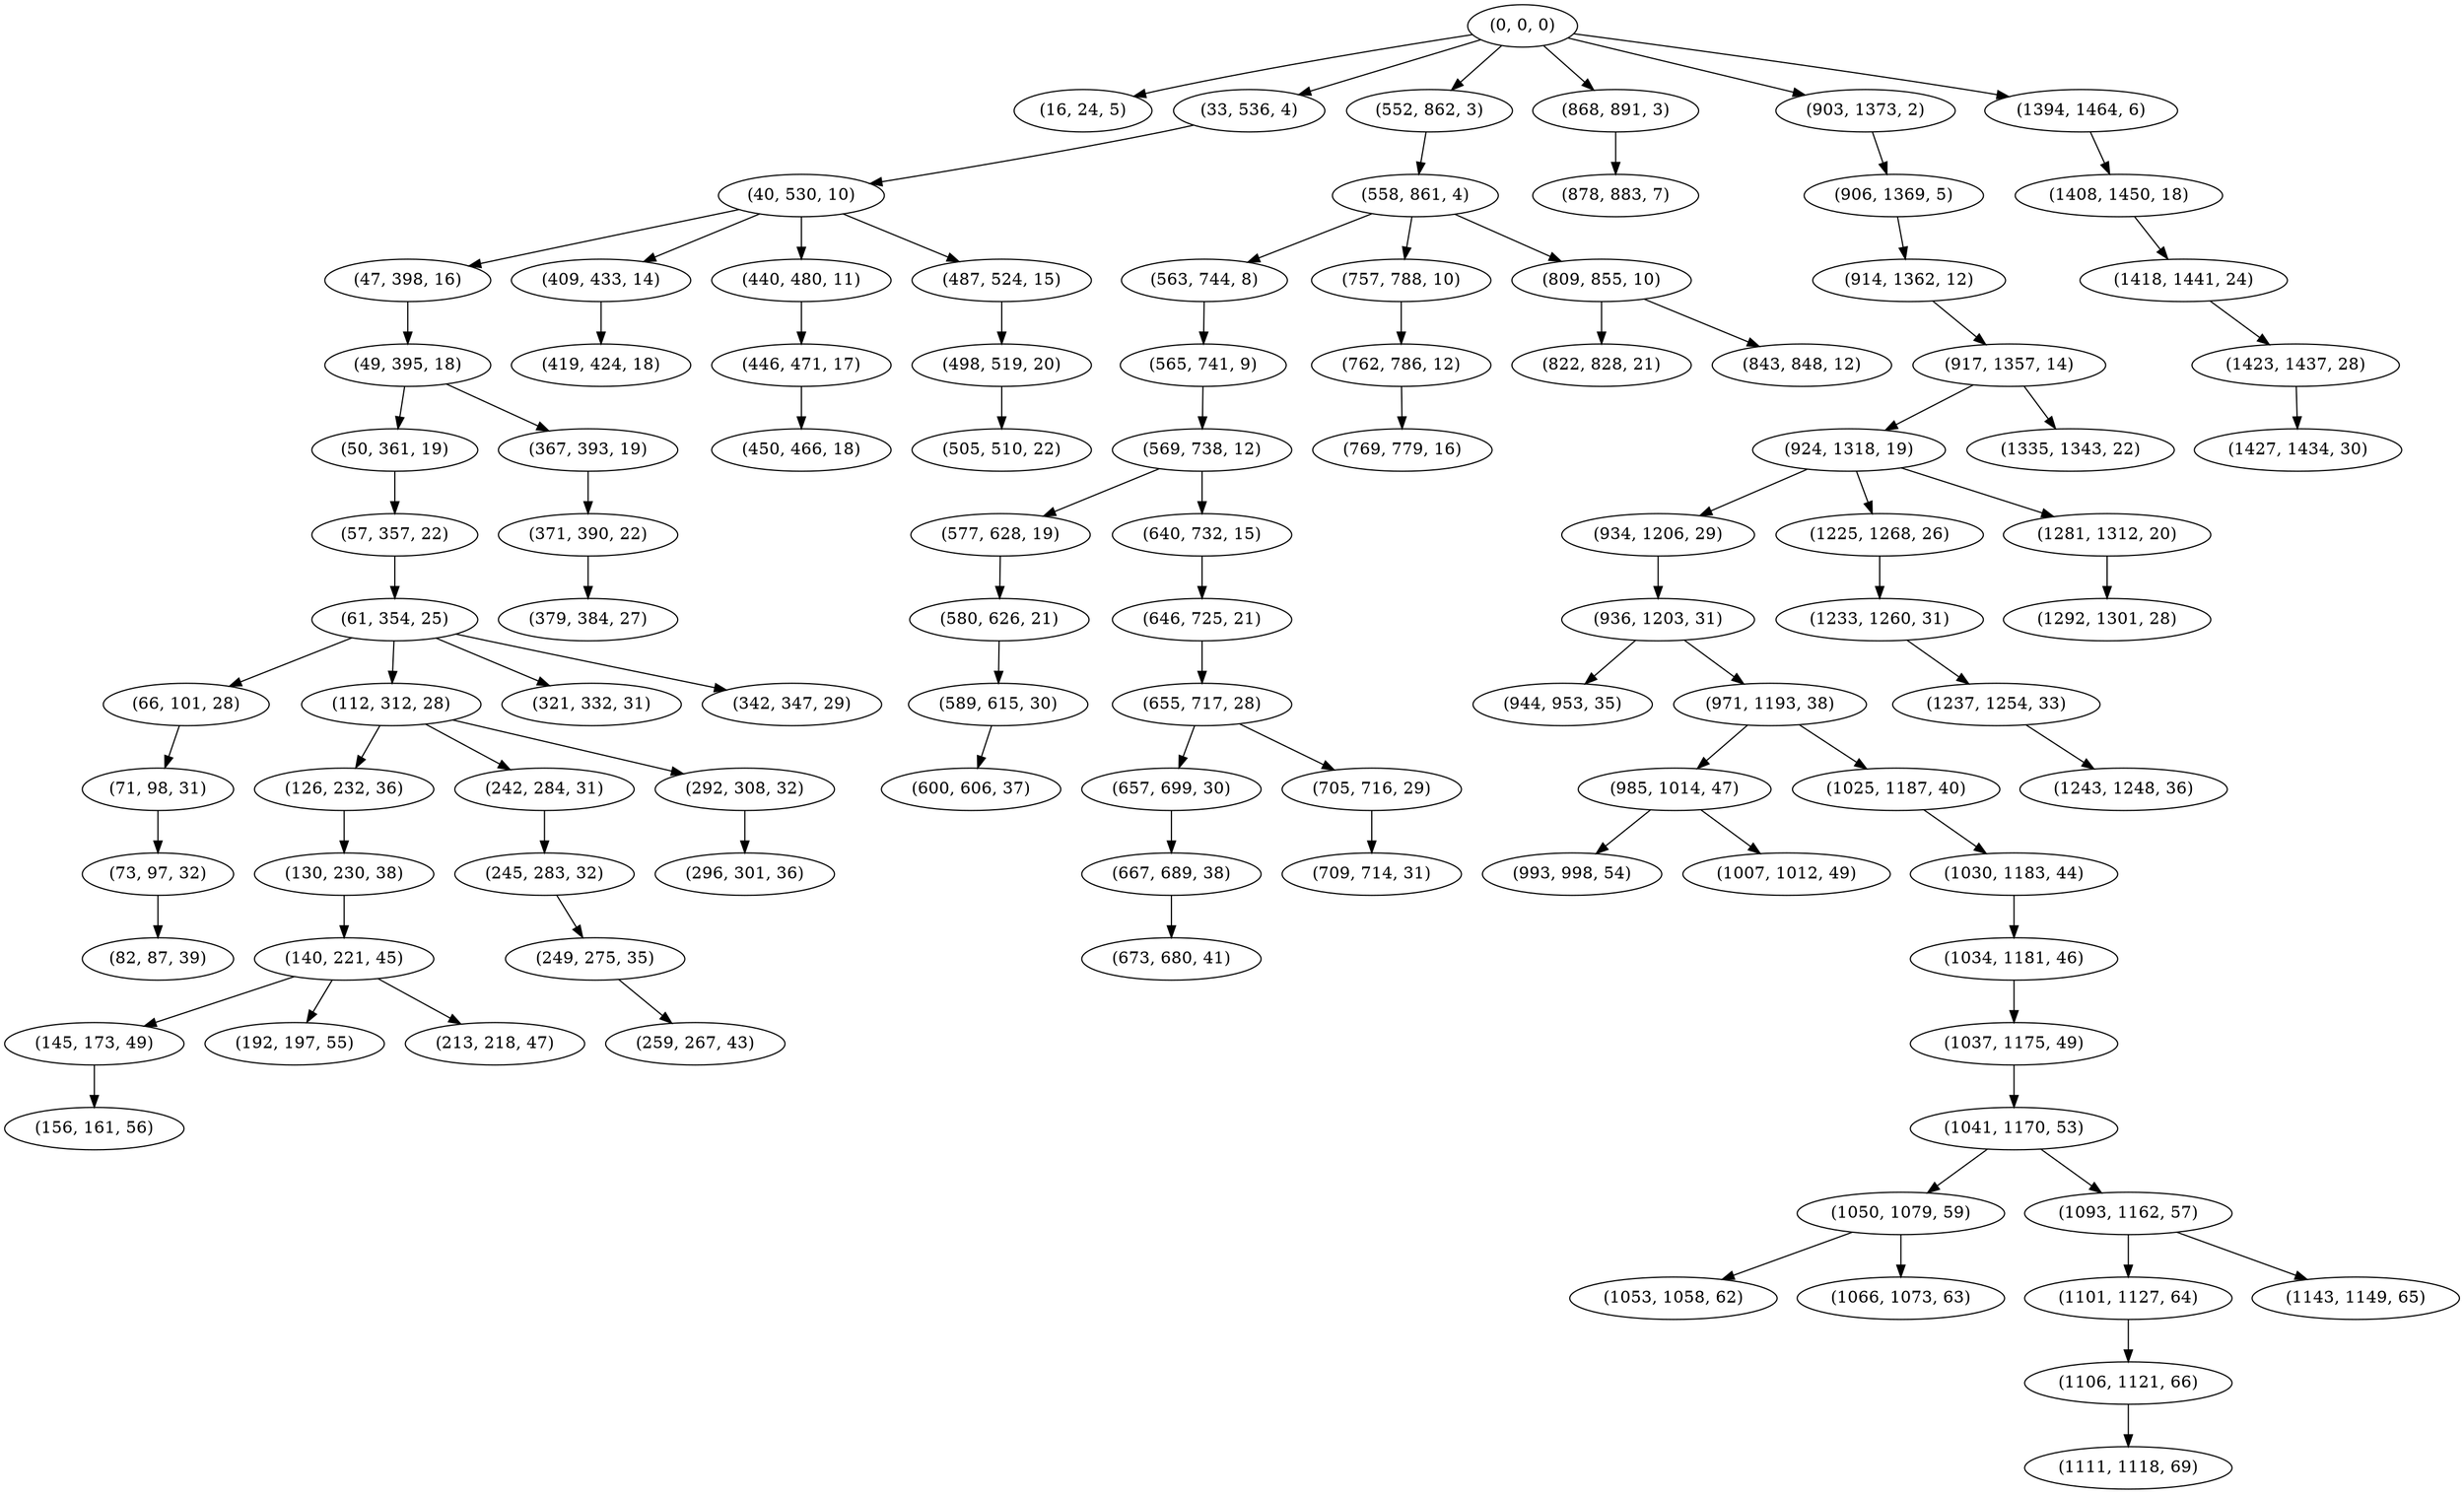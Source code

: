 digraph tree {
    "(0, 0, 0)";
    "(16, 24, 5)";
    "(33, 536, 4)";
    "(40, 530, 10)";
    "(47, 398, 16)";
    "(49, 395, 18)";
    "(50, 361, 19)";
    "(57, 357, 22)";
    "(61, 354, 25)";
    "(66, 101, 28)";
    "(71, 98, 31)";
    "(73, 97, 32)";
    "(82, 87, 39)";
    "(112, 312, 28)";
    "(126, 232, 36)";
    "(130, 230, 38)";
    "(140, 221, 45)";
    "(145, 173, 49)";
    "(156, 161, 56)";
    "(192, 197, 55)";
    "(213, 218, 47)";
    "(242, 284, 31)";
    "(245, 283, 32)";
    "(249, 275, 35)";
    "(259, 267, 43)";
    "(292, 308, 32)";
    "(296, 301, 36)";
    "(321, 332, 31)";
    "(342, 347, 29)";
    "(367, 393, 19)";
    "(371, 390, 22)";
    "(379, 384, 27)";
    "(409, 433, 14)";
    "(419, 424, 18)";
    "(440, 480, 11)";
    "(446, 471, 17)";
    "(450, 466, 18)";
    "(487, 524, 15)";
    "(498, 519, 20)";
    "(505, 510, 22)";
    "(552, 862, 3)";
    "(558, 861, 4)";
    "(563, 744, 8)";
    "(565, 741, 9)";
    "(569, 738, 12)";
    "(577, 628, 19)";
    "(580, 626, 21)";
    "(589, 615, 30)";
    "(600, 606, 37)";
    "(640, 732, 15)";
    "(646, 725, 21)";
    "(655, 717, 28)";
    "(657, 699, 30)";
    "(667, 689, 38)";
    "(673, 680, 41)";
    "(705, 716, 29)";
    "(709, 714, 31)";
    "(757, 788, 10)";
    "(762, 786, 12)";
    "(769, 779, 16)";
    "(809, 855, 10)";
    "(822, 828, 21)";
    "(843, 848, 12)";
    "(868, 891, 3)";
    "(878, 883, 7)";
    "(903, 1373, 2)";
    "(906, 1369, 5)";
    "(914, 1362, 12)";
    "(917, 1357, 14)";
    "(924, 1318, 19)";
    "(934, 1206, 29)";
    "(936, 1203, 31)";
    "(944, 953, 35)";
    "(971, 1193, 38)";
    "(985, 1014, 47)";
    "(993, 998, 54)";
    "(1007, 1012, 49)";
    "(1025, 1187, 40)";
    "(1030, 1183, 44)";
    "(1034, 1181, 46)";
    "(1037, 1175, 49)";
    "(1041, 1170, 53)";
    "(1050, 1079, 59)";
    "(1053, 1058, 62)";
    "(1066, 1073, 63)";
    "(1093, 1162, 57)";
    "(1101, 1127, 64)";
    "(1106, 1121, 66)";
    "(1111, 1118, 69)";
    "(1143, 1149, 65)";
    "(1225, 1268, 26)";
    "(1233, 1260, 31)";
    "(1237, 1254, 33)";
    "(1243, 1248, 36)";
    "(1281, 1312, 20)";
    "(1292, 1301, 28)";
    "(1335, 1343, 22)";
    "(1394, 1464, 6)";
    "(1408, 1450, 18)";
    "(1418, 1441, 24)";
    "(1423, 1437, 28)";
    "(1427, 1434, 30)";
    "(0, 0, 0)" -> "(16, 24, 5)";
    "(0, 0, 0)" -> "(33, 536, 4)";
    "(0, 0, 0)" -> "(552, 862, 3)";
    "(0, 0, 0)" -> "(868, 891, 3)";
    "(0, 0, 0)" -> "(903, 1373, 2)";
    "(0, 0, 0)" -> "(1394, 1464, 6)";
    "(33, 536, 4)" -> "(40, 530, 10)";
    "(40, 530, 10)" -> "(47, 398, 16)";
    "(40, 530, 10)" -> "(409, 433, 14)";
    "(40, 530, 10)" -> "(440, 480, 11)";
    "(40, 530, 10)" -> "(487, 524, 15)";
    "(47, 398, 16)" -> "(49, 395, 18)";
    "(49, 395, 18)" -> "(50, 361, 19)";
    "(49, 395, 18)" -> "(367, 393, 19)";
    "(50, 361, 19)" -> "(57, 357, 22)";
    "(57, 357, 22)" -> "(61, 354, 25)";
    "(61, 354, 25)" -> "(66, 101, 28)";
    "(61, 354, 25)" -> "(112, 312, 28)";
    "(61, 354, 25)" -> "(321, 332, 31)";
    "(61, 354, 25)" -> "(342, 347, 29)";
    "(66, 101, 28)" -> "(71, 98, 31)";
    "(71, 98, 31)" -> "(73, 97, 32)";
    "(73, 97, 32)" -> "(82, 87, 39)";
    "(112, 312, 28)" -> "(126, 232, 36)";
    "(112, 312, 28)" -> "(242, 284, 31)";
    "(112, 312, 28)" -> "(292, 308, 32)";
    "(126, 232, 36)" -> "(130, 230, 38)";
    "(130, 230, 38)" -> "(140, 221, 45)";
    "(140, 221, 45)" -> "(145, 173, 49)";
    "(140, 221, 45)" -> "(192, 197, 55)";
    "(140, 221, 45)" -> "(213, 218, 47)";
    "(145, 173, 49)" -> "(156, 161, 56)";
    "(242, 284, 31)" -> "(245, 283, 32)";
    "(245, 283, 32)" -> "(249, 275, 35)";
    "(249, 275, 35)" -> "(259, 267, 43)";
    "(292, 308, 32)" -> "(296, 301, 36)";
    "(367, 393, 19)" -> "(371, 390, 22)";
    "(371, 390, 22)" -> "(379, 384, 27)";
    "(409, 433, 14)" -> "(419, 424, 18)";
    "(440, 480, 11)" -> "(446, 471, 17)";
    "(446, 471, 17)" -> "(450, 466, 18)";
    "(487, 524, 15)" -> "(498, 519, 20)";
    "(498, 519, 20)" -> "(505, 510, 22)";
    "(552, 862, 3)" -> "(558, 861, 4)";
    "(558, 861, 4)" -> "(563, 744, 8)";
    "(558, 861, 4)" -> "(757, 788, 10)";
    "(558, 861, 4)" -> "(809, 855, 10)";
    "(563, 744, 8)" -> "(565, 741, 9)";
    "(565, 741, 9)" -> "(569, 738, 12)";
    "(569, 738, 12)" -> "(577, 628, 19)";
    "(569, 738, 12)" -> "(640, 732, 15)";
    "(577, 628, 19)" -> "(580, 626, 21)";
    "(580, 626, 21)" -> "(589, 615, 30)";
    "(589, 615, 30)" -> "(600, 606, 37)";
    "(640, 732, 15)" -> "(646, 725, 21)";
    "(646, 725, 21)" -> "(655, 717, 28)";
    "(655, 717, 28)" -> "(657, 699, 30)";
    "(655, 717, 28)" -> "(705, 716, 29)";
    "(657, 699, 30)" -> "(667, 689, 38)";
    "(667, 689, 38)" -> "(673, 680, 41)";
    "(705, 716, 29)" -> "(709, 714, 31)";
    "(757, 788, 10)" -> "(762, 786, 12)";
    "(762, 786, 12)" -> "(769, 779, 16)";
    "(809, 855, 10)" -> "(822, 828, 21)";
    "(809, 855, 10)" -> "(843, 848, 12)";
    "(868, 891, 3)" -> "(878, 883, 7)";
    "(903, 1373, 2)" -> "(906, 1369, 5)";
    "(906, 1369, 5)" -> "(914, 1362, 12)";
    "(914, 1362, 12)" -> "(917, 1357, 14)";
    "(917, 1357, 14)" -> "(924, 1318, 19)";
    "(917, 1357, 14)" -> "(1335, 1343, 22)";
    "(924, 1318, 19)" -> "(934, 1206, 29)";
    "(924, 1318, 19)" -> "(1225, 1268, 26)";
    "(924, 1318, 19)" -> "(1281, 1312, 20)";
    "(934, 1206, 29)" -> "(936, 1203, 31)";
    "(936, 1203, 31)" -> "(944, 953, 35)";
    "(936, 1203, 31)" -> "(971, 1193, 38)";
    "(971, 1193, 38)" -> "(985, 1014, 47)";
    "(971, 1193, 38)" -> "(1025, 1187, 40)";
    "(985, 1014, 47)" -> "(993, 998, 54)";
    "(985, 1014, 47)" -> "(1007, 1012, 49)";
    "(1025, 1187, 40)" -> "(1030, 1183, 44)";
    "(1030, 1183, 44)" -> "(1034, 1181, 46)";
    "(1034, 1181, 46)" -> "(1037, 1175, 49)";
    "(1037, 1175, 49)" -> "(1041, 1170, 53)";
    "(1041, 1170, 53)" -> "(1050, 1079, 59)";
    "(1041, 1170, 53)" -> "(1093, 1162, 57)";
    "(1050, 1079, 59)" -> "(1053, 1058, 62)";
    "(1050, 1079, 59)" -> "(1066, 1073, 63)";
    "(1093, 1162, 57)" -> "(1101, 1127, 64)";
    "(1093, 1162, 57)" -> "(1143, 1149, 65)";
    "(1101, 1127, 64)" -> "(1106, 1121, 66)";
    "(1106, 1121, 66)" -> "(1111, 1118, 69)";
    "(1225, 1268, 26)" -> "(1233, 1260, 31)";
    "(1233, 1260, 31)" -> "(1237, 1254, 33)";
    "(1237, 1254, 33)" -> "(1243, 1248, 36)";
    "(1281, 1312, 20)" -> "(1292, 1301, 28)";
    "(1394, 1464, 6)" -> "(1408, 1450, 18)";
    "(1408, 1450, 18)" -> "(1418, 1441, 24)";
    "(1418, 1441, 24)" -> "(1423, 1437, 28)";
    "(1423, 1437, 28)" -> "(1427, 1434, 30)";
}
